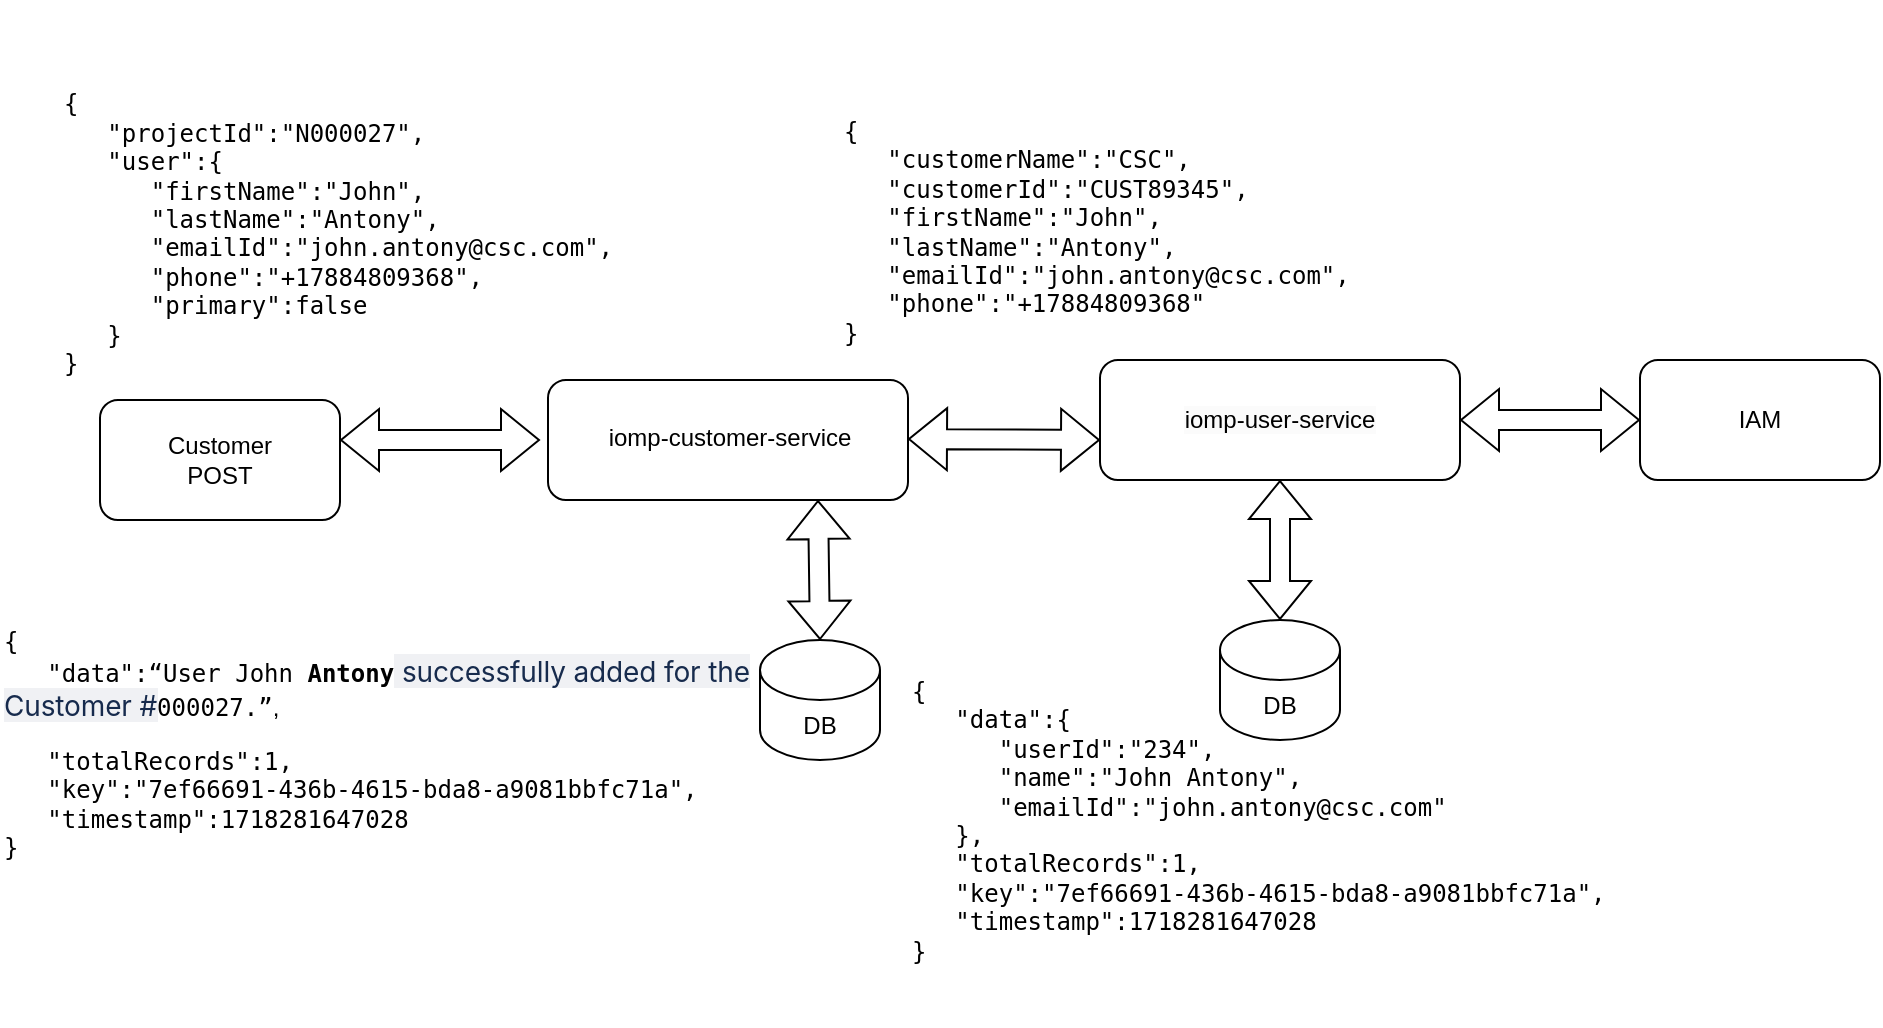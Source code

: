 <mxfile version="24.6.4" type="github">
  <diagram name="Page-1" id="sAIJxbv4L5F3AIIXY-za">
    <mxGraphModel dx="1026" dy="573" grid="1" gridSize="10" guides="1" tooltips="1" connect="1" arrows="1" fold="1" page="1" pageScale="1" pageWidth="827" pageHeight="1169" math="0" shadow="0">
      <root>
        <mxCell id="0" />
        <mxCell id="1" parent="0" />
        <mxCell id="TNWHBnVi9d8Bc9AvcD78-1" value="&lt;div&gt;Customer&lt;/div&gt;&lt;div&gt;POST&lt;/div&gt;" style="rounded=1;whiteSpace=wrap;html=1;" vertex="1" parent="1">
          <mxGeometry x="100" y="300" width="120" height="60" as="geometry" />
        </mxCell>
        <mxCell id="TNWHBnVi9d8Bc9AvcD78-2" value="" style="rounded=1;whiteSpace=wrap;html=1;" vertex="1" parent="1">
          <mxGeometry x="324" y="290" width="180" height="60" as="geometry" />
        </mxCell>
        <mxCell id="TNWHBnVi9d8Bc9AvcD78-3" value="iomp-customer-service" style="text;html=1;align=center;verticalAlign=middle;whiteSpace=wrap;rounded=0;" vertex="1" parent="1">
          <mxGeometry x="350" y="307.5" width="130" height="22.5" as="geometry" />
        </mxCell>
        <mxCell id="TNWHBnVi9d8Bc9AvcD78-4" value="" style="shape=flexArrow;endArrow=classic;startArrow=classic;html=1;rounded=0;" edge="1" parent="1">
          <mxGeometry width="100" height="100" relative="1" as="geometry">
            <mxPoint x="220" y="320" as="sourcePoint" />
            <mxPoint x="320" y="320" as="targetPoint" />
          </mxGeometry>
        </mxCell>
        <mxCell id="TNWHBnVi9d8Bc9AvcD78-5" value="" style="shape=flexArrow;endArrow=classic;startArrow=classic;html=1;rounded=0;" edge="1" parent="1">
          <mxGeometry width="100" height="100" relative="1" as="geometry">
            <mxPoint x="504" y="319.5" as="sourcePoint" />
            <mxPoint x="600" y="320" as="targetPoint" />
          </mxGeometry>
        </mxCell>
        <mxCell id="TNWHBnVi9d8Bc9AvcD78-6" value="DB" style="shape=cylinder3;whiteSpace=wrap;html=1;boundedLbl=1;backgroundOutline=1;size=15;" vertex="1" parent="1">
          <mxGeometry x="430" y="420" width="60" height="60" as="geometry" />
        </mxCell>
        <mxCell id="TNWHBnVi9d8Bc9AvcD78-7" value="&lt;pre style=&quot;margin-top: 0px;&quot;&gt;&lt;pre&gt;&lt;pre&gt;&lt;pre&gt;&lt;span dir=&quot;ltr&quot; class=&quot;ui-provider a b c d e f g h i j k l m n o p q r s t u v w x y z ab ac ae af ag ah ai aj ak&quot;&gt;&lt;pre&gt;&lt;br&gt;&lt;/pre&gt;&lt;pre&gt;{&lt;br/&gt;   &quot;projectId&quot;:&quot;N000027&quot;,&lt;br/&gt;   &quot;user&quot;:{&lt;br/&gt;      &quot;firstName&quot;:&quot;John&quot;,&lt;br/&gt;      &quot;lastName&quot;:&quot;Antony&quot;,&lt;br/&gt;      &quot;emailId&quot;:&quot;john.antony@csc.com&quot;,&lt;br/&gt;      &quot;phone&quot;:&quot;+17884809368&quot;,&lt;br/&gt;      &quot;primary&quot;:false&lt;br/&gt;   }&lt;br/&gt;}&lt;br&gt;&lt;/pre&gt;&lt;/span&gt;&lt;/pre&gt;&lt;/pre&gt;&lt;/pre&gt;&lt;/pre&gt;" style="text;html=1;whiteSpace=wrap;overflow=hidden;rounded=0;align=left;" vertex="1" parent="1">
          <mxGeometry x="80" y="100" width="360" height="190" as="geometry" />
        </mxCell>
        <mxCell id="TNWHBnVi9d8Bc9AvcD78-8" value="&lt;span style=&quot;color: rgb(0, 0, 0); font-family: Helvetica; font-size: 12px; font-style: normal; font-variant-ligatures: normal; font-variant-caps: normal; font-weight: 400; letter-spacing: normal; orphans: 2; text-align: center; text-indent: 0px; text-transform: none; widows: 2; word-spacing: 0px; -webkit-text-stroke-width: 0px; white-space: normal; background-color: rgb(251, 251, 251); text-decoration-thickness: initial; text-decoration-style: initial; text-decoration-color: initial; display: inline !important; float: none;&quot;&gt;iomp-user-service&lt;/span&gt;" style="rounded=1;whiteSpace=wrap;html=1;" vertex="1" parent="1">
          <mxGeometry x="600" y="280" width="180" height="60" as="geometry" />
        </mxCell>
        <mxCell id="TNWHBnVi9d8Bc9AvcD78-9" value="DB" style="shape=cylinder3;whiteSpace=wrap;html=1;boundedLbl=1;backgroundOutline=1;size=15;" vertex="1" parent="1">
          <mxGeometry x="660" y="410" width="60" height="60" as="geometry" />
        </mxCell>
        <mxCell id="TNWHBnVi9d8Bc9AvcD78-10" value="" style="shape=flexArrow;endArrow=classic;startArrow=classic;html=1;rounded=0;entryX=0.75;entryY=1;entryDx=0;entryDy=0;exitX=0.5;exitY=0;exitDx=0;exitDy=0;exitPerimeter=0;" edge="1" parent="1" source="TNWHBnVi9d8Bc9AvcD78-6" target="TNWHBnVi9d8Bc9AvcD78-2">
          <mxGeometry width="100" height="100" relative="1" as="geometry">
            <mxPoint x="450" y="390" as="sourcePoint" />
            <mxPoint x="550" y="290" as="targetPoint" />
          </mxGeometry>
        </mxCell>
        <mxCell id="TNWHBnVi9d8Bc9AvcD78-11" value="" style="shape=flexArrow;endArrow=classic;startArrow=classic;html=1;rounded=0;exitX=0.5;exitY=0;exitDx=0;exitDy=0;exitPerimeter=0;entryX=0.5;entryY=1;entryDx=0;entryDy=0;" edge="1" parent="1" source="TNWHBnVi9d8Bc9AvcD78-9" target="TNWHBnVi9d8Bc9AvcD78-8">
          <mxGeometry width="100" height="100" relative="1" as="geometry">
            <mxPoint x="470" y="430" as="sourcePoint" />
            <mxPoint x="550" y="370" as="targetPoint" />
          </mxGeometry>
        </mxCell>
        <mxCell id="TNWHBnVi9d8Bc9AvcD78-12" value="&lt;pre style=&quot;margin-top: 0px;&quot;&gt;&lt;pre&gt;&lt;pre&gt;&lt;pre&gt;&lt;span dir=&quot;ltr&quot; class=&quot;ui-provider a b c d e f g h i j k l m n o p q r s t u v w x y z ab ac ae af ag ah ai aj ak&quot;&gt;&lt;blockquote&gt;{&lt;br&gt;   &quot;customerName&quot;:&quot;CSC&quot;,&lt;br&gt;   &quot;customerId&quot;:&quot;CUST89345&quot;,&lt;br&gt;   &quot;firstName&quot;:&quot;John&quot;,&lt;br&gt;   &quot;lastName&quot;:&quot;Antony&quot;,&lt;br&gt;   &quot;emailId&quot;:&quot;john.antony@csc.com&quot;,&lt;br&gt;   &quot;phone&quot;:&quot;+17884809368&quot;&lt;br&gt;}&lt;br&gt;&lt;/blockquote&gt;&lt;/span&gt;&lt;/pre&gt;&lt;/pre&gt;&lt;/pre&gt;&lt;/pre&gt;" style="text;html=1;whiteSpace=wrap;overflow=hidden;rounded=0;align=left;" vertex="1" parent="1">
          <mxGeometry x="430" y="140" width="420" height="180" as="geometry" />
        </mxCell>
        <mxCell id="TNWHBnVi9d8Bc9AvcD78-13" value="&lt;pre style=&quot;margin-top: 0px;&quot;&gt;&lt;pre&gt;&lt;pre&gt;&lt;pre&gt;&lt;span dir=&quot;ltr&quot; class=&quot;ui-provider a b c d e f g h i j k l m n o p q r s t u v w x y z ab ac ae af ag ah ai aj ak&quot;&gt;&lt;pre&gt;{&lt;br&gt;   &quot;data&quot;:{&lt;br&gt;      &quot;userId&quot;:&quot;234&quot;,&lt;br&gt;      &quot;name&quot;:&quot;John Antony&quot;,&lt;br&gt;      &quot;emailId&quot;:&quot;john.antony@csc.com&quot;&lt;br&gt;   },&lt;br&gt;   &quot;totalRecords&quot;:1,&lt;br&gt;   &quot;key&quot;:&quot;7ef66691-436b-4615-bda8-a9081bbfc71a&quot;,&lt;br&gt;   &quot;timestamp&quot;:1718281647028&lt;br&gt;}&lt;br&gt;&lt;/pre&gt;&lt;/span&gt;&lt;/pre&gt;&lt;/pre&gt;&lt;/pre&gt;&lt;/pre&gt;" style="text;html=1;whiteSpace=wrap;overflow=hidden;rounded=0;align=left;" vertex="1" parent="1">
          <mxGeometry x="504" y="420" width="390" height="190" as="geometry" />
        </mxCell>
        <mxCell id="TNWHBnVi9d8Bc9AvcD78-14" value="&lt;pre style=&quot;margin-top: 0px;&quot;&gt;&lt;pre&gt;&lt;pre&gt;&lt;pre&gt;&lt;span dir=&quot;ltr&quot; class=&quot;ui-provider a b c d e f g h i j k l m n o p q r s t u v w x y z ab ac ae af ag ah ai aj ak&quot;&gt;&lt;pre&gt;{&lt;br&gt;   &quot;data&quot;:“User John&lt;b&gt; Antony&lt;/b&gt;&lt;span style=&quot;white-space: normal; color: rgb(23, 43, 77); font-family: -apple-system, &amp;quot;system-ui&amp;quot;, &amp;quot;Segoe UI&amp;quot;, Roboto, Oxygen, Ubuntu, &amp;quot;Fira Sans&amp;quot;, &amp;quot;Droid Sans&amp;quot;, &amp;quot;Helvetica Neue&amp;quot;, sans-serif; font-size: 14px; letter-spacing: -0.07px; background-color: rgba(9, 30, 66, 0.06);&quot;&gt;&amp;nbsp;successfully added for the Customer #&lt;/span&gt;000027.”&lt;span style=&quot;background-color: initial; font-family: Helvetica; white-space: normal;&quot;&gt;,&lt;/span&gt;&lt;br&gt;&lt;/pre&gt;&lt;pre&gt;   &quot;totalRecords&quot;:1,&lt;br&gt;   &quot;key&quot;:&quot;7ef66691-436b-4615-bda8-a9081bbfc71a&quot;,&lt;br&gt;   &quot;timestamp&quot;:1718281647028&lt;br&gt;}&lt;br&gt;&lt;/pre&gt;&lt;/span&gt;&lt;/pre&gt;&lt;/pre&gt;&lt;/pre&gt;&lt;/pre&gt;" style="text;html=1;whiteSpace=wrap;overflow=hidden;rounded=0;align=left;" vertex="1" parent="1">
          <mxGeometry x="50" y="395" width="390" height="190" as="geometry" />
        </mxCell>
        <mxCell id="TNWHBnVi9d8Bc9AvcD78-15" value="IAM" style="rounded=1;whiteSpace=wrap;html=1;" vertex="1" parent="1">
          <mxGeometry x="870" y="280" width="120" height="60" as="geometry" />
        </mxCell>
        <mxCell id="TNWHBnVi9d8Bc9AvcD78-16" value="" style="shape=flexArrow;endArrow=classic;startArrow=classic;html=1;rounded=0;entryX=0;entryY=0.5;entryDx=0;entryDy=0;exitX=1;exitY=0.5;exitDx=0;exitDy=0;" edge="1" parent="1" target="TNWHBnVi9d8Bc9AvcD78-15">
          <mxGeometry width="100" height="100" relative="1" as="geometry">
            <mxPoint x="780" y="310" as="sourcePoint" />
            <mxPoint x="880" y="220" as="targetPoint" />
          </mxGeometry>
        </mxCell>
      </root>
    </mxGraphModel>
  </diagram>
</mxfile>
